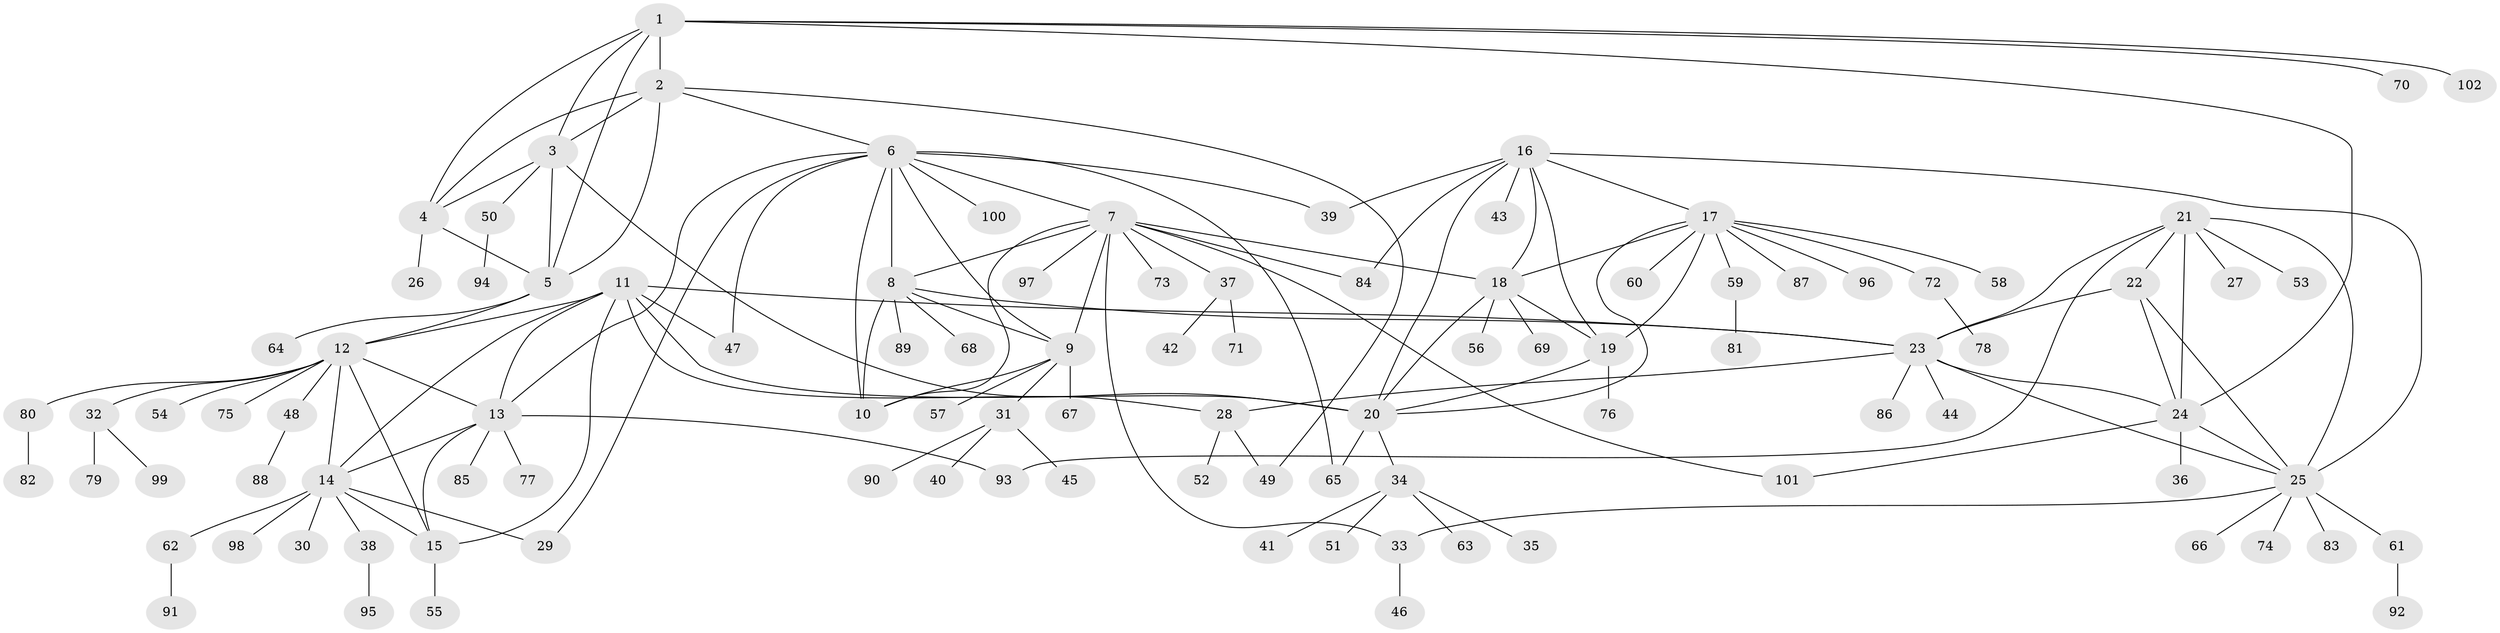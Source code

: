 // coarse degree distribution, {6: 0.058823529411764705, 4: 0.0392156862745098, 5: 0.0196078431372549, 1: 0.803921568627451, 19: 0.0196078431372549, 2: 0.0196078431372549, 11: 0.0196078431372549, 8: 0.0196078431372549}
// Generated by graph-tools (version 1.1) at 2025/59/03/04/25 21:59:10]
// undirected, 102 vertices, 147 edges
graph export_dot {
graph [start="1"]
  node [color=gray90,style=filled];
  1;
  2;
  3;
  4;
  5;
  6;
  7;
  8;
  9;
  10;
  11;
  12;
  13;
  14;
  15;
  16;
  17;
  18;
  19;
  20;
  21;
  22;
  23;
  24;
  25;
  26;
  27;
  28;
  29;
  30;
  31;
  32;
  33;
  34;
  35;
  36;
  37;
  38;
  39;
  40;
  41;
  42;
  43;
  44;
  45;
  46;
  47;
  48;
  49;
  50;
  51;
  52;
  53;
  54;
  55;
  56;
  57;
  58;
  59;
  60;
  61;
  62;
  63;
  64;
  65;
  66;
  67;
  68;
  69;
  70;
  71;
  72;
  73;
  74;
  75;
  76;
  77;
  78;
  79;
  80;
  81;
  82;
  83;
  84;
  85;
  86;
  87;
  88;
  89;
  90;
  91;
  92;
  93;
  94;
  95;
  96;
  97;
  98;
  99;
  100;
  101;
  102;
  1 -- 2;
  1 -- 3;
  1 -- 4;
  1 -- 5;
  1 -- 24;
  1 -- 70;
  1 -- 102;
  2 -- 3;
  2 -- 4;
  2 -- 5;
  2 -- 6;
  2 -- 49;
  3 -- 4;
  3 -- 5;
  3 -- 20;
  3 -- 50;
  4 -- 5;
  4 -- 26;
  5 -- 12;
  5 -- 64;
  6 -- 7;
  6 -- 8;
  6 -- 9;
  6 -- 10;
  6 -- 13;
  6 -- 29;
  6 -- 39;
  6 -- 47;
  6 -- 65;
  6 -- 100;
  7 -- 8;
  7 -- 9;
  7 -- 10;
  7 -- 18;
  7 -- 33;
  7 -- 37;
  7 -- 73;
  7 -- 84;
  7 -- 97;
  7 -- 101;
  8 -- 9;
  8 -- 10;
  8 -- 23;
  8 -- 68;
  8 -- 89;
  9 -- 10;
  9 -- 31;
  9 -- 57;
  9 -- 67;
  11 -- 12;
  11 -- 13;
  11 -- 14;
  11 -- 15;
  11 -- 20;
  11 -- 23;
  11 -- 28;
  11 -- 47;
  12 -- 13;
  12 -- 14;
  12 -- 15;
  12 -- 32;
  12 -- 48;
  12 -- 54;
  12 -- 75;
  12 -- 80;
  13 -- 14;
  13 -- 15;
  13 -- 77;
  13 -- 85;
  13 -- 93;
  14 -- 15;
  14 -- 29;
  14 -- 30;
  14 -- 38;
  14 -- 62;
  14 -- 98;
  15 -- 55;
  16 -- 17;
  16 -- 18;
  16 -- 19;
  16 -- 20;
  16 -- 25;
  16 -- 39;
  16 -- 43;
  16 -- 84;
  17 -- 18;
  17 -- 19;
  17 -- 20;
  17 -- 58;
  17 -- 59;
  17 -- 60;
  17 -- 72;
  17 -- 87;
  17 -- 96;
  18 -- 19;
  18 -- 20;
  18 -- 56;
  18 -- 69;
  19 -- 20;
  19 -- 76;
  20 -- 34;
  20 -- 65;
  21 -- 22;
  21 -- 23;
  21 -- 24;
  21 -- 25;
  21 -- 27;
  21 -- 53;
  21 -- 93;
  22 -- 23;
  22 -- 24;
  22 -- 25;
  23 -- 24;
  23 -- 25;
  23 -- 28;
  23 -- 44;
  23 -- 86;
  24 -- 25;
  24 -- 36;
  24 -- 101;
  25 -- 33;
  25 -- 61;
  25 -- 66;
  25 -- 74;
  25 -- 83;
  28 -- 49;
  28 -- 52;
  31 -- 40;
  31 -- 45;
  31 -- 90;
  32 -- 79;
  32 -- 99;
  33 -- 46;
  34 -- 35;
  34 -- 41;
  34 -- 51;
  34 -- 63;
  37 -- 42;
  37 -- 71;
  38 -- 95;
  48 -- 88;
  50 -- 94;
  59 -- 81;
  61 -- 92;
  62 -- 91;
  72 -- 78;
  80 -- 82;
}
